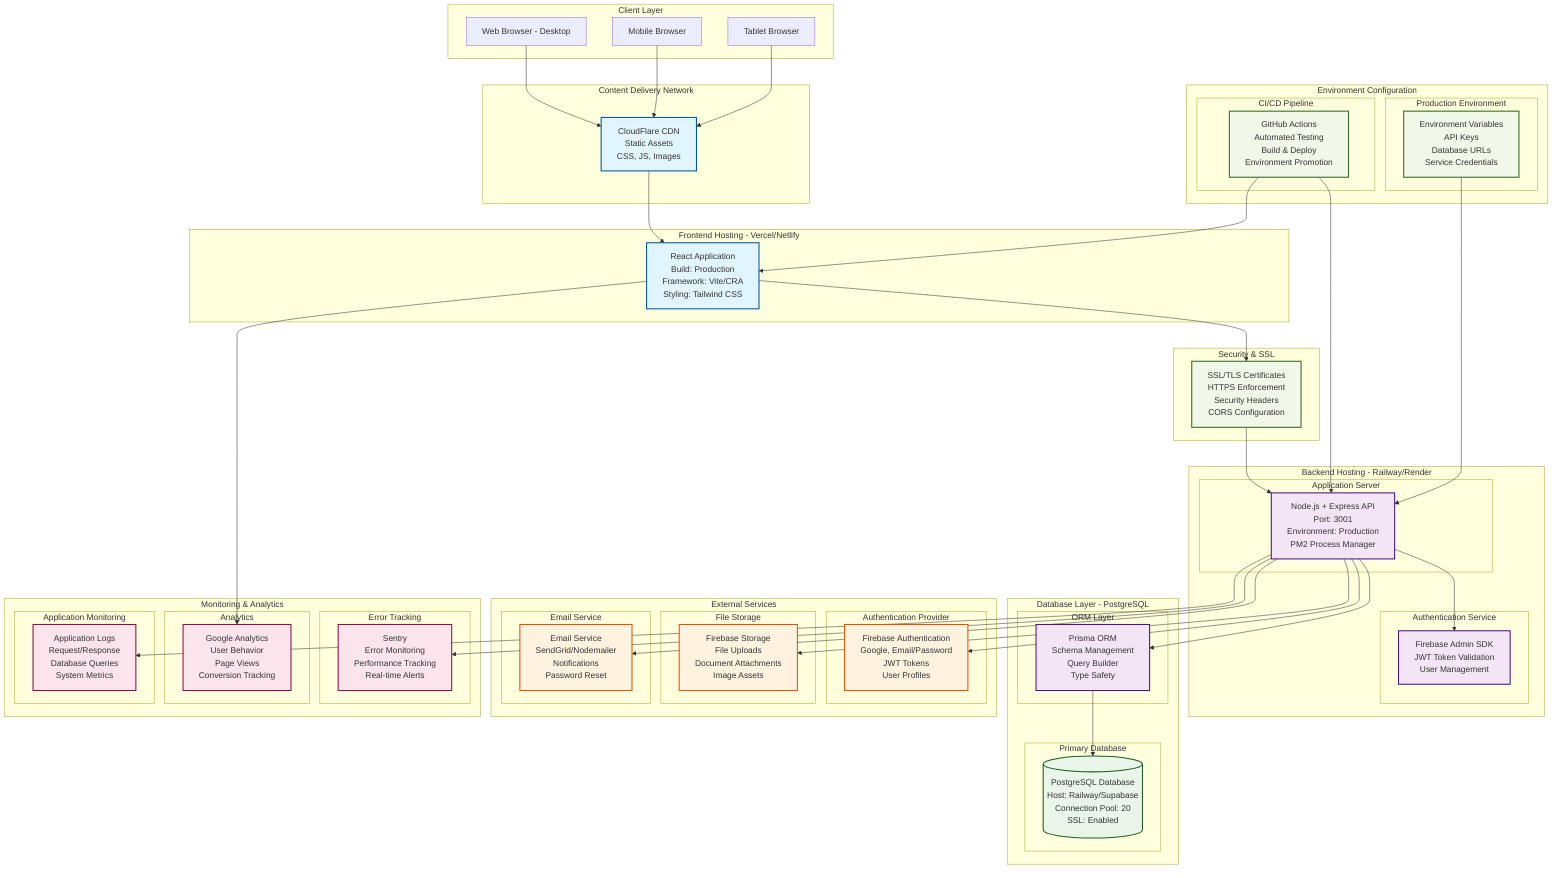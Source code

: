 graph TB
    %% User Layer
    subgraph "Client Layer"
        U1[Web Browser - Desktop]
        U2[Mobile Browser]
        U3[Tablet Browser]
    end

    %% CDN and Load Balancing
    subgraph "Content Delivery Network"
        CDN[CloudFlare CDN<br/>Static Assets<br/>CSS, JS, Images]
    end

    %% Frontend Deployment
    subgraph "Frontend Hosting - Vercel/Netlify"
        FE[React Application<br/>Build: Production<br/>Framework: Vite/CRA<br/>Styling: Tailwind CSS]
    end

    %% Backend Infrastructure
    subgraph "Backend Hosting - Railway/Render"
        subgraph "Application Server"
            API[Node.js + Express API<br/>Port: 3001<br/>Environment: Production<br/>PM2 Process Manager]
        end
        
        subgraph "Authentication Service"
            AUTH[Firebase Admin SDK<br/>JWT Token Validation<br/>User Management]
        end
    end

    %% Database Layer
    subgraph "Database Layer - PostgreSQL"
        subgraph "Primary Database"
            DB[(PostgreSQL Database<br/>Host: Railway/Supabase<br/>Connection Pool: 20<br/>SSL: Enabled)]
        end
        
        subgraph "ORM Layer"
            PRISMA[Prisma ORM<br/>Schema Management<br/>Query Builder<br/>Type Safety]
        end
    end

    %% External Services
    subgraph "External Services"
        subgraph "Authentication Provider"
            FIREBASE[Firebase Authentication<br/>Google, Email/Password<br/>JWT Tokens<br/>User Profiles]
        end
        
        subgraph "File Storage"
            STORAGE[Firebase Storage<br/>File Uploads<br/>Document Attachments<br/>Image Assets]
        end
        
        subgraph "Email Service"
            EMAIL[Email Service<br/>SendGrid/Nodemailer<br/>Notifications<br/>Password Reset]
        end
    end

    %% Monitoring and Logging
    subgraph "Monitoring & Analytics"
        subgraph "Error Tracking"
            SENTRY[Sentry<br/>Error Monitoring<br/>Performance Tracking<br/>Real-time Alerts]
        end
        
        subgraph "Analytics"
            GA[Google Analytics<br/>User Behavior<br/>Page Views<br/>Conversion Tracking]
        end
        
        subgraph "Application Monitoring"
            LOGS[Application Logs<br/>Request/Response<br/>Database Queries<br/>System Metrics]
        end
    end

    %% Environment Configuration
    subgraph "Environment Configuration"
        subgraph "Production Environment"
            ENV[Environment Variables<br/>API Keys<br/>Database URLs<br/>Service Credentials]
        end
        
        subgraph "CI/CD Pipeline"
            CICD[GitHub Actions<br/>Automated Testing<br/>Build & Deploy<br/>Environment Promotion]
        end
    end

    %% Security Layer
    subgraph "Security & SSL"
        SSL[SSL/TLS Certificates<br/>HTTPS Enforcement<br/>Security Headers<br/>CORS Configuration]
    end

    %% Data Flow Connections
    U1 --> CDN
    U2 --> CDN
    U3 --> CDN
    
    CDN --> FE
    FE --> SSL
    SSL --> API
    
    API --> AUTH
    API --> PRISMA
    API --> FIREBASE
    API --> STORAGE
    API --> EMAIL
    
    PRISMA --> DB
    
    API --> SENTRY
    FE --> GA
    API --> LOGS
    
    CICD --> FE
    CICD --> API
    ENV --> API

    %% Styling
    classDef frontend fill:#e1f5fe,stroke:#01579b,stroke-width:2px
    classDef backend fill:#f3e5f5,stroke:#4a148c,stroke-width:2px
    classDef database fill:#e8f5e8,stroke:#1b5e20,stroke-width:2px
    classDef external fill:#fff3e0,stroke:#e65100,stroke-width:2px
    classDef monitoring fill:#fce4ec,stroke:#880e4f,stroke-width:2px
    classDef security fill:#f1f8e9,stroke:#33691e,stroke-width:2px

    class FE,CDN frontend
    class API,AUTH,PRISMA backend
    class DB database
    class FIREBASE,STORAGE,EMAIL external
    class SENTRY,GA,LOGS monitoring
    class SSL,ENV,CICD security